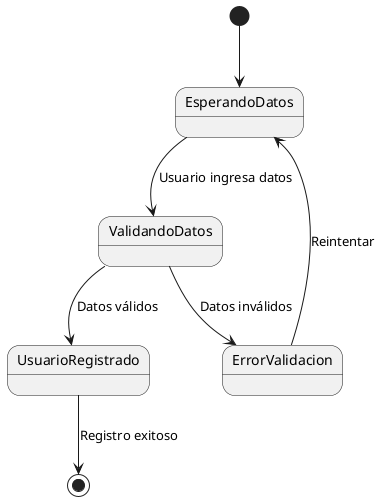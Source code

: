 @startuml Registrar usuario

[*] --> EsperandoDatos
EsperandoDatos --> ValidandoDatos : Usuario ingresa datos
ValidandoDatos --> UsuarioRegistrado : Datos válidos
ValidandoDatos --> ErrorValidacion : Datos inválidos
ErrorValidacion --> EsperandoDatos : Reintentar
UsuarioRegistrado --> [*] : Registro exitoso
@enduml
